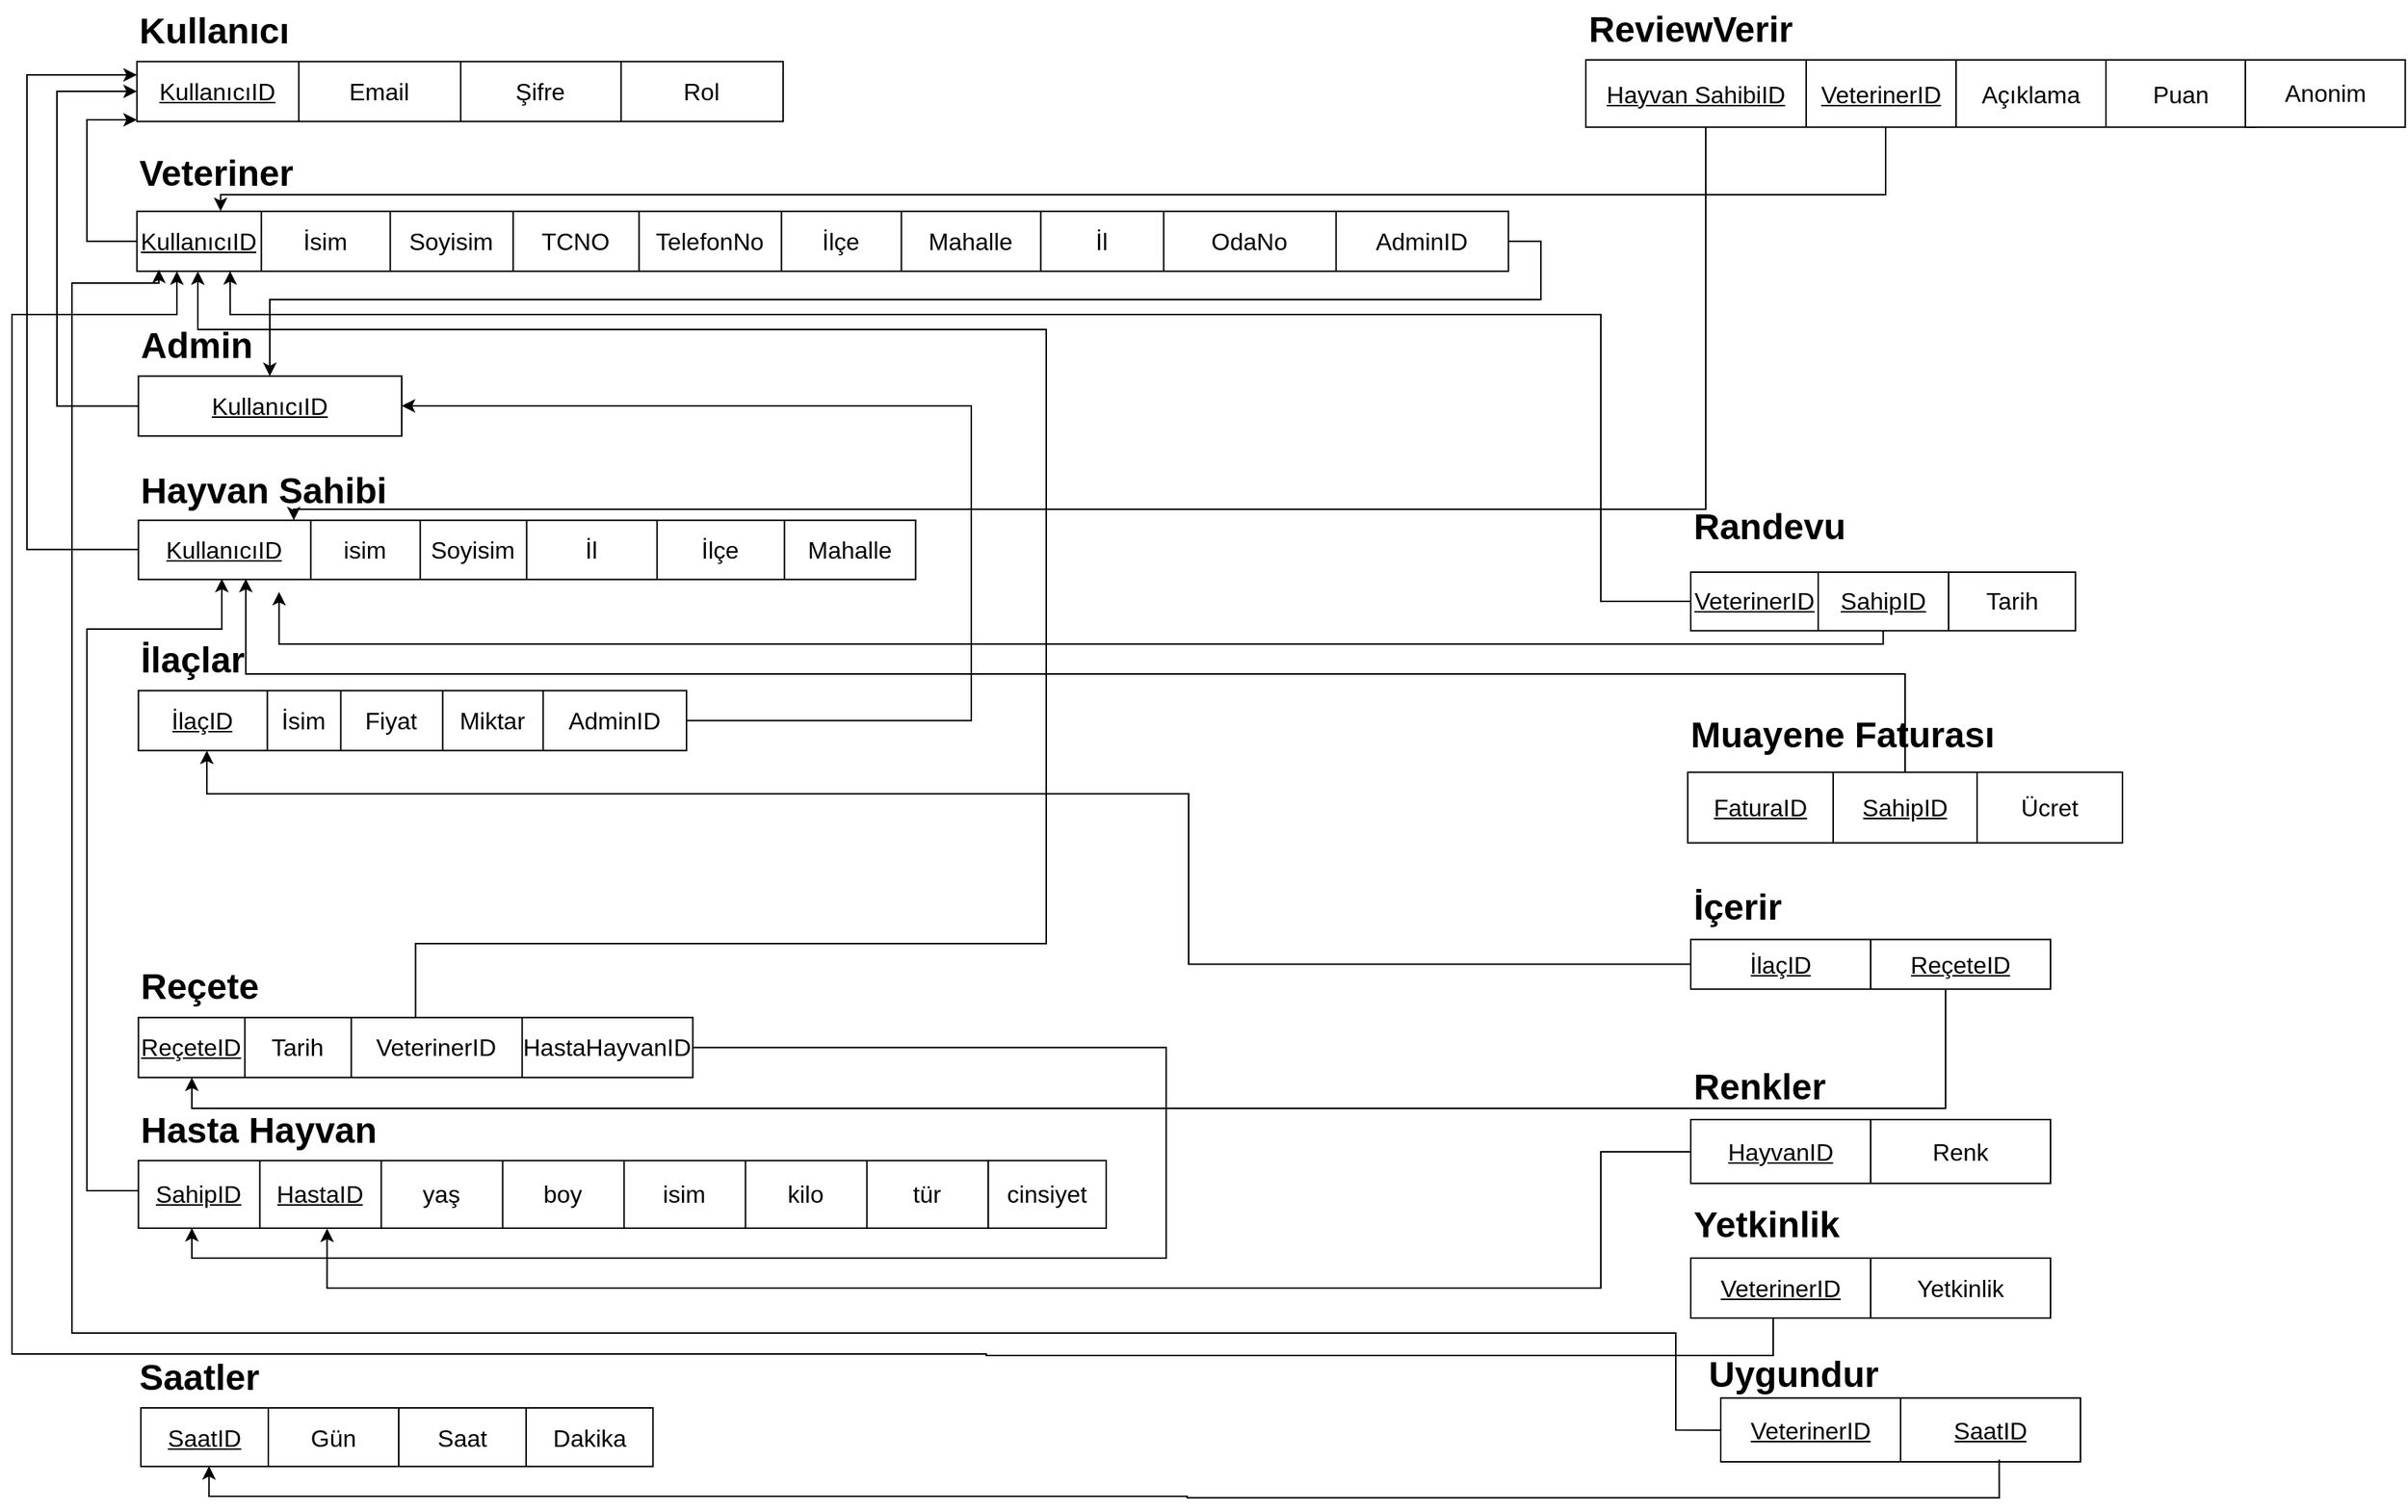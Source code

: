 <mxfile version="24.7.5">
  <diagram name="Sayfa -1" id="rR9uK_a4tHYQUOhyztXM">
    <mxGraphModel dx="3915" dy="-450" grid="1" gridSize="10" guides="1" tooltips="1" connect="1" arrows="1" fold="1" page="1" pageScale="1" pageWidth="827" pageHeight="1169" math="0" shadow="0">
      <root>
        <mxCell id="0" />
        <mxCell id="1" parent="0" />
        <mxCell id="RzSeIT2pYQGDsQenJ2ng-1" value="" style="group" parent="1" vertex="1" connectable="0">
          <mxGeometry x="-1656.66" y="1311.14" width="970" height="80" as="geometry" />
        </mxCell>
        <mxCell id="RzSeIT2pYQGDsQenJ2ng-2" value="" style="shape=table;startSize=0;container=1;collapsible=0;childLayout=tableLayout;fontSize=16;" parent="RzSeIT2pYQGDsQenJ2ng-1" vertex="1">
          <mxGeometry y="40" width="431.111" height="40" as="geometry" />
        </mxCell>
        <mxCell id="RzSeIT2pYQGDsQenJ2ng-3" value="" style="shape=tableRow;horizontal=0;startSize=0;swimlaneHead=0;swimlaneBody=0;strokeColor=inherit;top=0;left=0;bottom=0;right=0;collapsible=0;dropTarget=0;fillColor=none;points=[[0,0.5],[1,0.5]];portConstraint=eastwest;fontSize=16;" parent="RzSeIT2pYQGDsQenJ2ng-2" vertex="1">
          <mxGeometry width="431.111" height="40" as="geometry" />
        </mxCell>
        <mxCell id="RzSeIT2pYQGDsQenJ2ng-4" value="&lt;font size=&quot;1&quot;&gt;&lt;span style=&quot;text-decoration-line: underline; font-size: 16px;&quot;&gt;KullanıcıID&lt;/span&gt;&lt;/font&gt;" style="shape=partialRectangle;html=1;whiteSpace=wrap;connectable=0;strokeColor=inherit;overflow=hidden;fillColor=none;top=0;left=0;bottom=0;right=0;pointerEvents=1;fontSize=16;" parent="RzSeIT2pYQGDsQenJ2ng-3" vertex="1">
          <mxGeometry width="108" height="40" as="geometry">
            <mxRectangle width="108" height="40" as="alternateBounds" />
          </mxGeometry>
        </mxCell>
        <mxCell id="RzSeIT2pYQGDsQenJ2ng-5" value="&lt;font style=&quot;font-size: 16px;&quot;&gt;Email&lt;/font&gt;" style="shape=partialRectangle;html=1;whiteSpace=wrap;connectable=0;strokeColor=inherit;overflow=hidden;fillColor=none;top=0;left=0;bottom=0;right=0;pointerEvents=1;fontSize=16;" parent="RzSeIT2pYQGDsQenJ2ng-3" vertex="1">
          <mxGeometry x="108" width="108" height="40" as="geometry">
            <mxRectangle width="108" height="40" as="alternateBounds" />
          </mxGeometry>
        </mxCell>
        <mxCell id="RzSeIT2pYQGDsQenJ2ng-6" value="&lt;font style=&quot;font-size: 16px;&quot;&gt;Şifre&lt;/font&gt;" style="shape=partialRectangle;html=1;whiteSpace=wrap;connectable=0;strokeColor=inherit;overflow=hidden;fillColor=none;top=0;left=0;bottom=0;right=0;pointerEvents=1;fontSize=16;" parent="RzSeIT2pYQGDsQenJ2ng-3" vertex="1">
          <mxGeometry x="216" width="107" height="40" as="geometry">
            <mxRectangle width="107" height="40" as="alternateBounds" />
          </mxGeometry>
        </mxCell>
        <mxCell id="RzSeIT2pYQGDsQenJ2ng-7" value="&lt;font style=&quot;font-size: 16px;&quot;&gt;Rol&lt;/font&gt;" style="shape=partialRectangle;html=1;whiteSpace=wrap;connectable=0;strokeColor=inherit;overflow=hidden;fillColor=none;top=0;left=0;bottom=0;right=0;pointerEvents=1;fontSize=16;" parent="RzSeIT2pYQGDsQenJ2ng-3" vertex="1">
          <mxGeometry x="323" width="108" height="40" as="geometry">
            <mxRectangle width="108" height="40" as="alternateBounds" />
          </mxGeometry>
        </mxCell>
        <mxCell id="RzSeIT2pYQGDsQenJ2ng-8" value="Kullanıcı" style="text;strokeColor=none;fillColor=none;html=1;fontSize=24;fontStyle=1;verticalAlign=middle;align=left;" parent="RzSeIT2pYQGDsQenJ2ng-1" vertex="1">
          <mxGeometry width="179.63" height="40" as="geometry" />
        </mxCell>
        <mxCell id="RzSeIT2pYQGDsQenJ2ng-9" value="" style="group" parent="1" vertex="1" connectable="0">
          <mxGeometry x="-1655.66" y="1618" width="560" height="88.73" as="geometry" />
        </mxCell>
        <mxCell id="RzSeIT2pYQGDsQenJ2ng-10" value="" style="shape=table;startSize=0;container=1;collapsible=0;childLayout=tableLayout;fontSize=16;" parent="RzSeIT2pYQGDsQenJ2ng-9" vertex="1">
          <mxGeometry y="39.436" width="518.519" height="39.436" as="geometry" />
        </mxCell>
        <mxCell id="RzSeIT2pYQGDsQenJ2ng-11" value="" style="shape=tableRow;horizontal=0;startSize=0;swimlaneHead=0;swimlaneBody=0;strokeColor=inherit;top=0;left=0;bottom=0;right=0;collapsible=0;dropTarget=0;fillColor=none;points=[[0,0.5],[1,0.5]];portConstraint=eastwest;fontSize=16;" parent="RzSeIT2pYQGDsQenJ2ng-10" vertex="1">
          <mxGeometry width="518.519" height="39" as="geometry" />
        </mxCell>
        <mxCell id="RzSeIT2pYQGDsQenJ2ng-12" value="&lt;u&gt;KullanıcıID&lt;/u&gt;" style="shape=partialRectangle;html=1;whiteSpace=wrap;connectable=0;strokeColor=inherit;overflow=hidden;fillColor=none;top=0;left=0;bottom=0;right=0;pointerEvents=1;fontSize=16;" parent="RzSeIT2pYQGDsQenJ2ng-11" vertex="1">
          <mxGeometry width="115" height="39" as="geometry">
            <mxRectangle width="115" height="39" as="alternateBounds" />
          </mxGeometry>
        </mxCell>
        <mxCell id="RzSeIT2pYQGDsQenJ2ng-13" value="isim" style="shape=partialRectangle;html=1;whiteSpace=wrap;connectable=0;strokeColor=inherit;overflow=hidden;fillColor=none;top=0;left=0;bottom=0;right=0;pointerEvents=1;fontSize=16;" parent="RzSeIT2pYQGDsQenJ2ng-11" vertex="1">
          <mxGeometry x="115" width="73" height="39" as="geometry">
            <mxRectangle width="73" height="39" as="alternateBounds" />
          </mxGeometry>
        </mxCell>
        <mxCell id="RzSeIT2pYQGDsQenJ2ng-14" value="Soyisim" style="shape=partialRectangle;html=1;whiteSpace=wrap;connectable=0;strokeColor=inherit;overflow=hidden;fillColor=none;top=0;left=0;bottom=0;right=0;pointerEvents=1;fontSize=16;" parent="RzSeIT2pYQGDsQenJ2ng-11" vertex="1">
          <mxGeometry x="188" width="71" height="39" as="geometry">
            <mxRectangle width="71" height="39" as="alternateBounds" />
          </mxGeometry>
        </mxCell>
        <mxCell id="RzSeIT2pYQGDsQenJ2ng-15" value="İl" style="shape=partialRectangle;html=1;whiteSpace=wrap;connectable=0;strokeColor=inherit;overflow=hidden;fillColor=none;top=0;left=0;bottom=0;right=0;pointerEvents=1;fontSize=16;" parent="RzSeIT2pYQGDsQenJ2ng-11" vertex="1">
          <mxGeometry x="259" width="87" height="39" as="geometry">
            <mxRectangle width="87" height="39" as="alternateBounds" />
          </mxGeometry>
        </mxCell>
        <mxCell id="RzSeIT2pYQGDsQenJ2ng-16" value="İlçe" style="shape=partialRectangle;html=1;whiteSpace=wrap;connectable=0;strokeColor=inherit;overflow=hidden;fillColor=none;top=0;left=0;bottom=0;right=0;pointerEvents=1;fontSize=16;" parent="RzSeIT2pYQGDsQenJ2ng-11" vertex="1">
          <mxGeometry x="346" width="85" height="39" as="geometry">
            <mxRectangle width="85" height="39" as="alternateBounds" />
          </mxGeometry>
        </mxCell>
        <mxCell id="RzSeIT2pYQGDsQenJ2ng-17" value="Mahalle" style="shape=partialRectangle;html=1;whiteSpace=wrap;connectable=0;strokeColor=inherit;overflow=hidden;fillColor=none;top=0;left=0;bottom=0;right=0;pointerEvents=1;fontSize=16;" parent="RzSeIT2pYQGDsQenJ2ng-11" vertex="1">
          <mxGeometry x="431" width="88" height="39" as="geometry">
            <mxRectangle width="88" height="39" as="alternateBounds" />
          </mxGeometry>
        </mxCell>
        <mxCell id="RzSeIT2pYQGDsQenJ2ng-18" value="Hayvan Sahibi" style="text;strokeColor=none;fillColor=none;html=1;fontSize=24;fontStyle=1;verticalAlign=middle;align=left;" parent="RzSeIT2pYQGDsQenJ2ng-9" vertex="1">
          <mxGeometry width="103.704" height="39.436" as="geometry" />
        </mxCell>
        <mxCell id="RzSeIT2pYQGDsQenJ2ng-19" value="" style="group" parent="1" vertex="1" connectable="0">
          <mxGeometry x="-1656.66" y="1441.14" width="800" height="90" as="geometry" />
        </mxCell>
        <mxCell id="RzSeIT2pYQGDsQenJ2ng-20" value="" style="shape=table;startSize=0;container=1;collapsible=0;childLayout=tableLayout;fontSize=16;" parent="RzSeIT2pYQGDsQenJ2ng-19" vertex="1">
          <mxGeometry y="10" width="915" height="40" as="geometry" />
        </mxCell>
        <mxCell id="RzSeIT2pYQGDsQenJ2ng-21" value="" style="shape=tableRow;horizontal=0;startSize=0;swimlaneHead=0;swimlaneBody=0;strokeColor=inherit;top=0;left=0;bottom=0;right=0;collapsible=0;dropTarget=0;fillColor=none;points=[[0,0.5],[1,0.5]];portConstraint=eastwest;fontSize=16;" parent="RzSeIT2pYQGDsQenJ2ng-20" vertex="1">
          <mxGeometry width="915" height="40" as="geometry" />
        </mxCell>
        <mxCell id="RzSeIT2pYQGDsQenJ2ng-22" value="&lt;u&gt;KullanıcıID&lt;/u&gt;" style="shape=partialRectangle;html=1;whiteSpace=wrap;connectable=0;strokeColor=inherit;overflow=hidden;fillColor=none;top=0;left=0;bottom=0;right=0;pointerEvents=1;fontSize=16;" parent="RzSeIT2pYQGDsQenJ2ng-21" vertex="1">
          <mxGeometry width="83" height="40" as="geometry">
            <mxRectangle width="83" height="40" as="alternateBounds" />
          </mxGeometry>
        </mxCell>
        <mxCell id="RzSeIT2pYQGDsQenJ2ng-23" value="İsim" style="shape=partialRectangle;html=1;whiteSpace=wrap;connectable=0;strokeColor=inherit;overflow=hidden;fillColor=none;top=0;left=0;bottom=0;right=0;pointerEvents=1;fontSize=16;" parent="RzSeIT2pYQGDsQenJ2ng-21" vertex="1">
          <mxGeometry x="83" width="86" height="40" as="geometry">
            <mxRectangle width="86" height="40" as="alternateBounds" />
          </mxGeometry>
        </mxCell>
        <mxCell id="RzSeIT2pYQGDsQenJ2ng-24" value="Soyisim" style="shape=partialRectangle;html=1;whiteSpace=wrap;connectable=0;strokeColor=inherit;overflow=hidden;fillColor=none;top=0;left=0;bottom=0;right=0;pointerEvents=1;fontSize=16;" parent="RzSeIT2pYQGDsQenJ2ng-21" vertex="1">
          <mxGeometry x="169" width="82" height="40" as="geometry">
            <mxRectangle width="82" height="40" as="alternateBounds" />
          </mxGeometry>
        </mxCell>
        <mxCell id="RzSeIT2pYQGDsQenJ2ng-25" value="TCNO" style="shape=partialRectangle;html=1;whiteSpace=wrap;connectable=0;strokeColor=inherit;overflow=hidden;fillColor=none;top=0;left=0;bottom=0;right=0;pointerEvents=1;fontSize=16;" parent="RzSeIT2pYQGDsQenJ2ng-21" vertex="1">
          <mxGeometry x="251" width="84" height="40" as="geometry">
            <mxRectangle width="84" height="40" as="alternateBounds" />
          </mxGeometry>
        </mxCell>
        <mxCell id="RzSeIT2pYQGDsQenJ2ng-26" value="TelefonNo" style="shape=partialRectangle;html=1;whiteSpace=wrap;connectable=0;strokeColor=inherit;overflow=hidden;fillColor=none;top=0;left=0;bottom=0;right=0;pointerEvents=1;fontSize=16;" parent="RzSeIT2pYQGDsQenJ2ng-21" vertex="1">
          <mxGeometry x="335" width="95" height="40" as="geometry">
            <mxRectangle width="95" height="40" as="alternateBounds" />
          </mxGeometry>
        </mxCell>
        <mxCell id="RzSeIT2pYQGDsQenJ2ng-27" value="İlçe" style="shape=partialRectangle;html=1;whiteSpace=wrap;connectable=0;strokeColor=inherit;overflow=hidden;fillColor=none;top=0;left=0;bottom=0;right=0;pointerEvents=1;fontSize=16;" parent="RzSeIT2pYQGDsQenJ2ng-21" vertex="1">
          <mxGeometry x="430" width="80" height="40" as="geometry">
            <mxRectangle width="80" height="40" as="alternateBounds" />
          </mxGeometry>
        </mxCell>
        <mxCell id="RzSeIT2pYQGDsQenJ2ng-28" value="Mahalle" style="shape=partialRectangle;html=1;whiteSpace=wrap;connectable=0;strokeColor=inherit;overflow=hidden;fillColor=none;top=0;left=0;bottom=0;right=0;pointerEvents=1;fontSize=16;" parent="RzSeIT2pYQGDsQenJ2ng-21" vertex="1">
          <mxGeometry x="510" width="93" height="40" as="geometry">
            <mxRectangle width="93" height="40" as="alternateBounds" />
          </mxGeometry>
        </mxCell>
        <mxCell id="RzSeIT2pYQGDsQenJ2ng-29" value="İl" style="shape=partialRectangle;html=1;whiteSpace=wrap;connectable=0;strokeColor=inherit;overflow=hidden;fillColor=none;top=0;left=0;bottom=0;right=0;pointerEvents=1;fontSize=16;" parent="RzSeIT2pYQGDsQenJ2ng-21" vertex="1">
          <mxGeometry x="603" width="82" height="40" as="geometry">
            <mxRectangle width="82" height="40" as="alternateBounds" />
          </mxGeometry>
        </mxCell>
        <mxCell id="RzSeIT2pYQGDsQenJ2ng-30" value="OdaNo" style="shape=partialRectangle;html=1;whiteSpace=wrap;connectable=0;strokeColor=inherit;overflow=hidden;fillColor=none;top=0;left=0;bottom=0;right=0;pointerEvents=1;fontSize=16;" parent="RzSeIT2pYQGDsQenJ2ng-21" vertex="1">
          <mxGeometry x="685" width="115" height="40" as="geometry">
            <mxRectangle width="115" height="40" as="alternateBounds" />
          </mxGeometry>
        </mxCell>
        <mxCell id="RzSeIT2pYQGDsQenJ2ng-31" value="AdminID" style="shape=partialRectangle;html=1;whiteSpace=wrap;connectable=0;strokeColor=inherit;overflow=hidden;fillColor=none;top=0;left=0;bottom=0;right=0;pointerEvents=1;fontSize=16;" parent="RzSeIT2pYQGDsQenJ2ng-21" vertex="1">
          <mxGeometry x="800" width="115" height="40" as="geometry">
            <mxRectangle width="115" height="40" as="alternateBounds" />
          </mxGeometry>
        </mxCell>
        <mxCell id="RzSeIT2pYQGDsQenJ2ng-32" value="Veteriner" style="text;strokeColor=none;fillColor=none;html=1;fontSize=24;fontStyle=1;verticalAlign=middle;align=left;" parent="RzSeIT2pYQGDsQenJ2ng-19" vertex="1">
          <mxGeometry y="-35" width="111.335" height="40" as="geometry" />
        </mxCell>
        <mxCell id="RzSeIT2pYQGDsQenJ2ng-33" value="" style="shape=table;startSize=0;container=1;collapsible=0;childLayout=tableLayout;fontSize=16;" parent="1" vertex="1">
          <mxGeometry x="-690.005" y="1350" width="446.671" height="44.92" as="geometry" />
        </mxCell>
        <mxCell id="RzSeIT2pYQGDsQenJ2ng-34" value="" style="shape=tableRow;horizontal=0;startSize=0;swimlaneHead=0;swimlaneBody=0;strokeColor=inherit;top=0;left=0;bottom=0;right=0;collapsible=0;dropTarget=0;fillColor=none;points=[[0,0.5],[1,0.5]];portConstraint=eastwest;fontSize=16;" parent="RzSeIT2pYQGDsQenJ2ng-33" vertex="1">
          <mxGeometry width="446.671" height="45" as="geometry" />
        </mxCell>
        <mxCell id="RzSeIT2pYQGDsQenJ2ng-35" value="&lt;font style=&quot;font-size: 16px;&quot;&gt;&lt;u&gt;Hayvan SahibiID&lt;/u&gt;&lt;br&gt;&lt;/font&gt;" style="shape=partialRectangle;html=1;whiteSpace=wrap;connectable=0;strokeColor=inherit;overflow=hidden;fillColor=none;top=0;left=0;bottom=0;right=0;pointerEvents=1;fontSize=16;" parent="RzSeIT2pYQGDsQenJ2ng-34" vertex="1">
          <mxGeometry width="147" height="45" as="geometry">
            <mxRectangle width="147" height="45" as="alternateBounds" />
          </mxGeometry>
        </mxCell>
        <mxCell id="RzSeIT2pYQGDsQenJ2ng-36" value="&lt;u&gt;VeterinerID&lt;/u&gt;" style="shape=partialRectangle;html=1;whiteSpace=wrap;connectable=0;strokeColor=inherit;overflow=hidden;fillColor=none;top=0;left=0;bottom=0;right=0;pointerEvents=1;fontSize=16;" parent="RzSeIT2pYQGDsQenJ2ng-34" vertex="1">
          <mxGeometry x="147" width="100" height="45" as="geometry">
            <mxRectangle width="100" height="45" as="alternateBounds" />
          </mxGeometry>
        </mxCell>
        <mxCell id="RzSeIT2pYQGDsQenJ2ng-37" value="&lt;font style=&quot;font-size: 16px;&quot;&gt;Açıklama&lt;/font&gt;" style="shape=partialRectangle;html=1;whiteSpace=wrap;connectable=0;strokeColor=inherit;overflow=hidden;fillColor=none;top=0;left=0;bottom=0;right=0;pointerEvents=1;fontSize=16;" parent="RzSeIT2pYQGDsQenJ2ng-34" vertex="1">
          <mxGeometry x="247" width="100" height="45" as="geometry">
            <mxRectangle width="100" height="45" as="alternateBounds" />
          </mxGeometry>
        </mxCell>
        <mxCell id="RzSeIT2pYQGDsQenJ2ng-38" value="&lt;font style=&quot;font-size: 16px;&quot;&gt;Puan&lt;/font&gt;" style="shape=partialRectangle;html=1;whiteSpace=wrap;connectable=0;strokeColor=inherit;overflow=hidden;fillColor=none;top=0;left=0;bottom=0;right=0;pointerEvents=1;fontSize=16;" parent="RzSeIT2pYQGDsQenJ2ng-34" vertex="1">
          <mxGeometry x="347" width="100" height="45" as="geometry">
            <mxRectangle width="100" height="45" as="alternateBounds" />
          </mxGeometry>
        </mxCell>
        <mxCell id="RzSeIT2pYQGDsQenJ2ng-39" value="ReviewVerir" style="text;strokeColor=none;fillColor=none;html=1;fontSize=24;fontStyle=1;verticalAlign=middle;align=left;" parent="1" vertex="1">
          <mxGeometry x="-690.005" y="1310" width="164.815" height="40" as="geometry" />
        </mxCell>
        <mxCell id="RzSeIT2pYQGDsQenJ2ng-45" value="" style="shape=table;startSize=0;container=1;collapsible=0;childLayout=tableLayout;fontSize=16;" parent="1" vertex="1">
          <mxGeometry x="-622" y="1825.61" width="290" height="47.17" as="geometry" />
        </mxCell>
        <mxCell id="RzSeIT2pYQGDsQenJ2ng-46" value="" style="shape=tableRow;horizontal=0;startSize=0;swimlaneHead=0;swimlaneBody=0;strokeColor=inherit;top=0;left=0;bottom=0;right=0;collapsible=0;dropTarget=0;fillColor=none;points=[[0,0.5],[1,0.5]];portConstraint=eastwest;fontSize=16;" parent="RzSeIT2pYQGDsQenJ2ng-45" vertex="1">
          <mxGeometry width="290" height="47" as="geometry" />
        </mxCell>
        <mxCell id="RzSeIT2pYQGDsQenJ2ng-47" value="&lt;u&gt;FaturaID&lt;/u&gt;" style="shape=partialRectangle;html=1;whiteSpace=wrap;connectable=0;strokeColor=inherit;overflow=hidden;fillColor=none;top=0;left=0;bottom=0;right=0;pointerEvents=1;fontSize=16;" parent="RzSeIT2pYQGDsQenJ2ng-46" vertex="1">
          <mxGeometry width="97" height="47" as="geometry">
            <mxRectangle width="97" height="47" as="alternateBounds" />
          </mxGeometry>
        </mxCell>
        <mxCell id="RzSeIT2pYQGDsQenJ2ng-48" value="&lt;u&gt;SahipID&lt;/u&gt;" style="shape=partialRectangle;html=1;whiteSpace=wrap;connectable=0;strokeColor=inherit;overflow=hidden;fillColor=none;top=0;left=0;bottom=0;right=0;pointerEvents=1;fontSize=16;" parent="RzSeIT2pYQGDsQenJ2ng-46" vertex="1">
          <mxGeometry x="97" width="96" height="47" as="geometry">
            <mxRectangle width="96" height="47" as="alternateBounds" />
          </mxGeometry>
        </mxCell>
        <mxCell id="RzSeIT2pYQGDsQenJ2ng-49" value="Ücret" style="shape=partialRectangle;html=1;whiteSpace=wrap;connectable=0;strokeColor=inherit;overflow=hidden;fillColor=none;top=0;left=0;bottom=0;right=0;pointerEvents=1;fontSize=16;" parent="RzSeIT2pYQGDsQenJ2ng-46" vertex="1">
          <mxGeometry x="193" width="97" height="47" as="geometry">
            <mxRectangle width="97" height="47" as="alternateBounds" />
          </mxGeometry>
        </mxCell>
        <mxCell id="RzSeIT2pYQGDsQenJ2ng-50" value="&lt;div&gt;Muayene Faturası&lt;/div&gt;" style="text;strokeColor=none;fillColor=none;html=1;fontSize=24;fontStyle=1;verticalAlign=middle;align=left;" parent="1" vertex="1">
          <mxGeometry x="-622" y="1781.14" width="100" height="40" as="geometry" />
        </mxCell>
        <mxCell id="RzSeIT2pYQGDsQenJ2ng-51" value="" style="group" parent="1" vertex="1" connectable="0">
          <mxGeometry x="-1655.66" y="1731.14" width="540" height="80" as="geometry" />
        </mxCell>
        <mxCell id="RzSeIT2pYQGDsQenJ2ng-52" value="" style="shape=table;startSize=0;container=1;collapsible=0;childLayout=tableLayout;fontSize=16;" parent="RzSeIT2pYQGDsQenJ2ng-51" vertex="1">
          <mxGeometry y="40" width="365.66" height="40" as="geometry" />
        </mxCell>
        <mxCell id="RzSeIT2pYQGDsQenJ2ng-53" value="" style="shape=tableRow;horizontal=0;startSize=0;swimlaneHead=0;swimlaneBody=0;strokeColor=inherit;top=0;left=0;bottom=0;right=0;collapsible=0;dropTarget=0;fillColor=none;points=[[0,0.5],[1,0.5]];portConstraint=eastwest;fontSize=16;" parent="RzSeIT2pYQGDsQenJ2ng-52" vertex="1">
          <mxGeometry width="365.66" height="40" as="geometry" />
        </mxCell>
        <mxCell id="RzSeIT2pYQGDsQenJ2ng-54" value="&lt;u&gt;&lt;span style=&quot;&quot;&gt;&lt;font style=&quot;font-size: 16px;&quot;&gt;İlaçID&lt;/font&gt;&lt;/span&gt;&lt;/u&gt;" style="shape=partialRectangle;html=1;whiteSpace=wrap;connectable=0;strokeColor=inherit;overflow=hidden;fillColor=none;top=0;left=0;bottom=0;right=0;pointerEvents=1;fontSize=16;" parent="RzSeIT2pYQGDsQenJ2ng-53" vertex="1">
          <mxGeometry width="86" height="40" as="geometry">
            <mxRectangle width="86" height="40" as="alternateBounds" />
          </mxGeometry>
        </mxCell>
        <mxCell id="RzSeIT2pYQGDsQenJ2ng-55" value="&lt;font style=&quot;font-size: 16px;&quot;&gt;İsim&lt;/font&gt;" style="shape=partialRectangle;html=1;whiteSpace=wrap;connectable=0;strokeColor=inherit;overflow=hidden;fillColor=none;top=0;left=0;bottom=0;right=0;pointerEvents=1;fontSize=16;" parent="RzSeIT2pYQGDsQenJ2ng-53" vertex="1">
          <mxGeometry x="86" width="49" height="40" as="geometry">
            <mxRectangle width="49" height="40" as="alternateBounds" />
          </mxGeometry>
        </mxCell>
        <mxCell id="RzSeIT2pYQGDsQenJ2ng-56" value="&lt;font style=&quot;font-size: 16px;&quot;&gt;Fiyat&lt;/font&gt;" style="shape=partialRectangle;html=1;whiteSpace=wrap;connectable=0;strokeColor=inherit;overflow=hidden;fillColor=none;top=0;left=0;bottom=0;right=0;pointerEvents=1;fontSize=16;" parent="RzSeIT2pYQGDsQenJ2ng-53" vertex="1">
          <mxGeometry x="135" width="68" height="40" as="geometry">
            <mxRectangle width="68" height="40" as="alternateBounds" />
          </mxGeometry>
        </mxCell>
        <mxCell id="RzSeIT2pYQGDsQenJ2ng-57" value="&lt;div&gt;Miktar&lt;/div&gt;" style="shape=partialRectangle;html=1;whiteSpace=wrap;connectable=0;strokeColor=inherit;overflow=hidden;fillColor=none;top=0;left=0;bottom=0;right=0;pointerEvents=1;fontSize=16;" parent="RzSeIT2pYQGDsQenJ2ng-53" vertex="1">
          <mxGeometry x="203" width="67" height="40" as="geometry">
            <mxRectangle width="67" height="40" as="alternateBounds" />
          </mxGeometry>
        </mxCell>
        <mxCell id="RzSeIT2pYQGDsQenJ2ng-58" value="AdminID" style="shape=partialRectangle;html=1;whiteSpace=wrap;connectable=0;strokeColor=inherit;overflow=hidden;fillColor=none;top=0;left=0;bottom=0;right=0;pointerEvents=1;fontSize=16;" parent="RzSeIT2pYQGDsQenJ2ng-53" vertex="1">
          <mxGeometry x="270" width="96" height="40" as="geometry">
            <mxRectangle width="96" height="40" as="alternateBounds" />
          </mxGeometry>
        </mxCell>
        <mxCell id="RzSeIT2pYQGDsQenJ2ng-59" value="İlaçlar" style="text;strokeColor=none;fillColor=none;html=1;fontSize=24;fontStyle=1;verticalAlign=middle;align=left;" parent="RzSeIT2pYQGDsQenJ2ng-51" vertex="1">
          <mxGeometry width="100" height="40" as="geometry" />
        </mxCell>
        <mxCell id="RzSeIT2pYQGDsQenJ2ng-60" value="Admin" style="text;strokeColor=none;fillColor=none;html=1;fontSize=24;fontStyle=1;verticalAlign=middle;align=left;" parent="1" vertex="1">
          <mxGeometry x="-1655.66" y="1520.86" width="187.037" height="40" as="geometry" />
        </mxCell>
        <mxCell id="RzSeIT2pYQGDsQenJ2ng-61" value="" style="shape=table;startSize=0;container=1;collapsible=0;childLayout=tableLayout;fontSize=16;" parent="1" vertex="1">
          <mxGeometry x="-620.003" y="1691.96" width="256.667" height="39.18" as="geometry" />
        </mxCell>
        <mxCell id="RzSeIT2pYQGDsQenJ2ng-62" value="" style="shape=tableRow;horizontal=0;startSize=0;swimlaneHead=0;swimlaneBody=0;strokeColor=inherit;top=0;left=0;bottom=0;right=0;collapsible=0;dropTarget=0;fillColor=none;points=[[0,0.5],[1,0.5]];portConstraint=eastwest;fontSize=16;" parent="RzSeIT2pYQGDsQenJ2ng-61" vertex="1">
          <mxGeometry width="256.667" height="39" as="geometry" />
        </mxCell>
        <mxCell id="RzSeIT2pYQGDsQenJ2ng-63" value="&lt;u&gt;VeterinerID&lt;/u&gt;" style="shape=partialRectangle;html=1;whiteSpace=wrap;connectable=0;strokeColor=inherit;overflow=hidden;fillColor=none;top=0;left=0;bottom=0;right=0;pointerEvents=1;fontSize=16;" parent="RzSeIT2pYQGDsQenJ2ng-62" vertex="1">
          <mxGeometry width="85" height="39" as="geometry">
            <mxRectangle width="85" height="39" as="alternateBounds" />
          </mxGeometry>
        </mxCell>
        <mxCell id="RzSeIT2pYQGDsQenJ2ng-64" value="&lt;u&gt;SahipID&lt;/u&gt;" style="shape=partialRectangle;html=1;whiteSpace=wrap;connectable=0;strokeColor=inherit;overflow=hidden;fillColor=none;top=0;left=0;bottom=0;right=0;pointerEvents=1;fontSize=16;" parent="RzSeIT2pYQGDsQenJ2ng-62" vertex="1">
          <mxGeometry x="85" width="87" height="39" as="geometry">
            <mxRectangle width="87" height="39" as="alternateBounds" />
          </mxGeometry>
        </mxCell>
        <mxCell id="RzSeIT2pYQGDsQenJ2ng-65" value="Tarih" style="shape=partialRectangle;html=1;whiteSpace=wrap;connectable=0;strokeColor=inherit;overflow=hidden;fillColor=none;top=0;left=0;bottom=0;right=0;pointerEvents=1;fontSize=16;" parent="RzSeIT2pYQGDsQenJ2ng-62" vertex="1">
          <mxGeometry x="172" width="85" height="39" as="geometry">
            <mxRectangle width="85" height="39" as="alternateBounds" />
          </mxGeometry>
        </mxCell>
        <mxCell id="RzSeIT2pYQGDsQenJ2ng-67" value="&lt;div&gt;Randevu&lt;/div&gt;" style="text;strokeColor=none;fillColor=none;html=1;fontSize=24;fontStyle=1;verticalAlign=middle;align=left;" parent="1" vertex="1">
          <mxGeometry x="-620.003" y="1641.96" width="142.593" height="39.18" as="geometry" />
        </mxCell>
        <mxCell id="RzSeIT2pYQGDsQenJ2ng-68" value="" style="shape=table;startSize=0;container=1;collapsible=0;childLayout=tableLayout;fontSize=16;" parent="1" vertex="1">
          <mxGeometry x="-1655.66" y="1561.14" width="175.66" height="40" as="geometry" />
        </mxCell>
        <mxCell id="RzSeIT2pYQGDsQenJ2ng-69" value="" style="shape=tableRow;horizontal=0;startSize=0;swimlaneHead=0;swimlaneBody=0;strokeColor=inherit;top=0;left=0;bottom=0;right=0;collapsible=0;dropTarget=0;fillColor=none;points=[[0,0.5],[1,0.5]];portConstraint=eastwest;fontSize=16;" parent="RzSeIT2pYQGDsQenJ2ng-68" vertex="1">
          <mxGeometry width="175.66" height="40" as="geometry" />
        </mxCell>
        <mxCell id="RzSeIT2pYQGDsQenJ2ng-70" value="&lt;u&gt;KullanıcıID&lt;/u&gt;" style="shape=partialRectangle;html=1;whiteSpace=wrap;connectable=0;strokeColor=inherit;overflow=hidden;fillColor=none;top=0;left=0;bottom=0;right=0;pointerEvents=1;fontSize=16;" parent="RzSeIT2pYQGDsQenJ2ng-69" vertex="1">
          <mxGeometry width="176" height="40" as="geometry">
            <mxRectangle width="176" height="40" as="alternateBounds" />
          </mxGeometry>
        </mxCell>
        <mxCell id="RzSeIT2pYQGDsQenJ2ng-71" value="" style="group" parent="1" connectable="0" vertex="1">
          <mxGeometry x="-1655.66" y="1949.42" width="640" height="80" as="geometry" />
        </mxCell>
        <mxCell id="RzSeIT2pYQGDsQenJ2ng-72" value="" style="shape=table;startSize=0;container=1;collapsible=0;childLayout=tableLayout;fontSize=16;" parent="RzSeIT2pYQGDsQenJ2ng-71" vertex="1">
          <mxGeometry y="40" width="369.882" height="40" as="geometry" />
        </mxCell>
        <mxCell id="RzSeIT2pYQGDsQenJ2ng-73" value="" style="shape=tableRow;horizontal=0;startSize=0;swimlaneHead=0;swimlaneBody=0;strokeColor=inherit;top=0;left=0;bottom=0;right=0;collapsible=0;dropTarget=0;fillColor=none;points=[[0,0.5],[1,0.5]];portConstraint=eastwest;fontSize=16;" parent="RzSeIT2pYQGDsQenJ2ng-72" vertex="1">
          <mxGeometry width="369.882" height="40" as="geometry" />
        </mxCell>
        <mxCell id="RzSeIT2pYQGDsQenJ2ng-74" value="&lt;u&gt;ReçeteID&lt;/u&gt;" style="shape=partialRectangle;html=1;whiteSpace=wrap;connectable=0;strokeColor=inherit;overflow=hidden;fillColor=none;top=0;left=0;bottom=0;right=0;pointerEvents=1;fontSize=16;" parent="RzSeIT2pYQGDsQenJ2ng-73" vertex="1">
          <mxGeometry width="71" height="40" as="geometry">
            <mxRectangle width="71" height="40" as="alternateBounds" />
          </mxGeometry>
        </mxCell>
        <mxCell id="RzSeIT2pYQGDsQenJ2ng-75" value="Tarih" style="shape=partialRectangle;html=1;whiteSpace=wrap;connectable=0;strokeColor=inherit;overflow=hidden;fillColor=none;top=0;left=0;bottom=0;right=0;pointerEvents=1;fontSize=16;" parent="RzSeIT2pYQGDsQenJ2ng-73" vertex="1">
          <mxGeometry x="71" width="71" height="40" as="geometry">
            <mxRectangle width="71" height="40" as="alternateBounds" />
          </mxGeometry>
        </mxCell>
        <mxCell id="RzSeIT2pYQGDsQenJ2ng-76" value="VeterinerID" style="shape=partialRectangle;html=1;whiteSpace=wrap;connectable=0;strokeColor=inherit;overflow=hidden;fillColor=none;top=0;left=0;bottom=0;right=0;pointerEvents=1;fontSize=16;" parent="RzSeIT2pYQGDsQenJ2ng-73" vertex="1">
          <mxGeometry x="142" width="114" height="40" as="geometry">
            <mxRectangle width="114" height="40" as="alternateBounds" />
          </mxGeometry>
        </mxCell>
        <mxCell id="RzSeIT2pYQGDsQenJ2ng-77" value="HastaHayvanID" style="shape=partialRectangle;html=1;whiteSpace=wrap;connectable=0;strokeColor=inherit;overflow=hidden;fillColor=none;top=0;left=0;bottom=0;right=0;pointerEvents=1;fontSize=16;" parent="RzSeIT2pYQGDsQenJ2ng-73" vertex="1">
          <mxGeometry x="256" width="114" height="40" as="geometry">
            <mxRectangle width="114" height="40" as="alternateBounds" />
          </mxGeometry>
        </mxCell>
        <mxCell id="RzSeIT2pYQGDsQenJ2ng-78" value="Reçete" style="text;strokeColor=none;fillColor=none;html=1;fontSize=24;fontStyle=1;verticalAlign=middle;align=left;" parent="RzSeIT2pYQGDsQenJ2ng-71" vertex="1">
          <mxGeometry width="118.519" height="40" as="geometry" />
        </mxCell>
        <mxCell id="RzSeIT2pYQGDsQenJ2ng-79" value="" style="group" parent="1" connectable="0" vertex="1">
          <mxGeometry x="-1350" y="2080" width="730" height="80" as="geometry" />
        </mxCell>
        <mxCell id="RzSeIT2pYQGDsQenJ2ng-80" value="" style="shape=table;startSize=0;container=1;collapsible=0;childLayout=tableLayout;fontSize=16;" parent="RzSeIT2pYQGDsQenJ2ng-79" vertex="1">
          <mxGeometry x="-305.66" y="4.87" width="567" height="45.13" as="geometry" />
        </mxCell>
        <mxCell id="RzSeIT2pYQGDsQenJ2ng-81" value="" style="shape=tableRow;horizontal=0;startSize=0;swimlaneHead=0;swimlaneBody=0;strokeColor=inherit;top=0;left=0;bottom=0;right=0;collapsible=0;dropTarget=0;fillColor=none;points=[[0,0.5],[1,0.5]];portConstraint=eastwest;fontSize=16;" parent="RzSeIT2pYQGDsQenJ2ng-80" vertex="1">
          <mxGeometry width="567" height="45" as="geometry" />
        </mxCell>
        <mxCell id="RzSeIT2pYQGDsQenJ2ng-82" value="&lt;u&gt;SahipID&lt;/u&gt;" style="shape=partialRectangle;html=1;whiteSpace=wrap;connectable=0;strokeColor=inherit;overflow=hidden;fillColor=none;top=0;left=0;bottom=0;right=0;pointerEvents=1;fontSize=16;" parent="RzSeIT2pYQGDsQenJ2ng-81" vertex="1">
          <mxGeometry width="81" height="45" as="geometry">
            <mxRectangle width="81" height="45" as="alternateBounds" />
          </mxGeometry>
        </mxCell>
        <mxCell id="RzSeIT2pYQGDsQenJ2ng-83" value="&lt;u&gt;HastaID&lt;/u&gt;" style="shape=partialRectangle;html=1;whiteSpace=wrap;connectable=0;strokeColor=inherit;overflow=hidden;fillColor=none;top=0;left=0;bottom=0;right=0;pointerEvents=1;fontSize=16;" parent="RzSeIT2pYQGDsQenJ2ng-81" vertex="1">
          <mxGeometry x="81" width="81" height="45" as="geometry">
            <mxRectangle width="81" height="45" as="alternateBounds" />
          </mxGeometry>
        </mxCell>
        <mxCell id="RzSeIT2pYQGDsQenJ2ng-84" value="yaş" style="shape=partialRectangle;html=1;whiteSpace=wrap;connectable=0;strokeColor=inherit;overflow=hidden;fillColor=none;top=0;left=0;bottom=0;right=0;pointerEvents=1;fontSize=16;" parent="RzSeIT2pYQGDsQenJ2ng-81" vertex="1">
          <mxGeometry x="162" width="81" height="45" as="geometry">
            <mxRectangle width="81" height="45" as="alternateBounds" />
          </mxGeometry>
        </mxCell>
        <mxCell id="RzSeIT2pYQGDsQenJ2ng-85" value="boy" style="shape=partialRectangle;html=1;whiteSpace=wrap;connectable=0;strokeColor=inherit;overflow=hidden;fillColor=none;top=0;left=0;bottom=0;right=0;pointerEvents=1;fontSize=16;" parent="RzSeIT2pYQGDsQenJ2ng-81" vertex="1">
          <mxGeometry x="243" width="81" height="45" as="geometry">
            <mxRectangle width="81" height="45" as="alternateBounds" />
          </mxGeometry>
        </mxCell>
        <mxCell id="RzSeIT2pYQGDsQenJ2ng-86" value="isim" style="shape=partialRectangle;html=1;whiteSpace=wrap;connectable=0;strokeColor=inherit;overflow=hidden;fillColor=none;top=0;left=0;bottom=0;right=0;pointerEvents=1;fontSize=16;" parent="RzSeIT2pYQGDsQenJ2ng-81" vertex="1">
          <mxGeometry x="324" width="81" height="45" as="geometry">
            <mxRectangle width="81" height="45" as="alternateBounds" />
          </mxGeometry>
        </mxCell>
        <mxCell id="RzSeIT2pYQGDsQenJ2ng-87" value="kilo" style="shape=partialRectangle;html=1;whiteSpace=wrap;connectable=0;strokeColor=inherit;overflow=hidden;fillColor=none;top=0;left=0;bottom=0;right=0;pointerEvents=1;fontSize=16;" parent="RzSeIT2pYQGDsQenJ2ng-81" vertex="1">
          <mxGeometry x="405" width="81" height="45" as="geometry">
            <mxRectangle width="81" height="45" as="alternateBounds" />
          </mxGeometry>
        </mxCell>
        <mxCell id="RzSeIT2pYQGDsQenJ2ng-88" value="tür" style="shape=partialRectangle;html=1;whiteSpace=wrap;connectable=0;strokeColor=inherit;overflow=hidden;fillColor=none;top=0;left=0;bottom=0;right=0;pointerEvents=1;fontSize=16;" parent="RzSeIT2pYQGDsQenJ2ng-81" vertex="1">
          <mxGeometry x="486" width="81" height="45" as="geometry">
            <mxRectangle width="81" height="45" as="alternateBounds" />
          </mxGeometry>
        </mxCell>
        <mxCell id="RzSeIT2pYQGDsQenJ2ng-89" value="Hasta Hayvan" style="text;strokeColor=none;fillColor=none;html=1;fontSize=24;fontStyle=1;verticalAlign=middle;align=left;" parent="RzSeIT2pYQGDsQenJ2ng-79" vertex="1">
          <mxGeometry x="-305.66" y="-35.13" width="135.185" height="40" as="geometry" />
        </mxCell>
        <mxCell id="RzSeIT2pYQGDsQenJ2ng-90" value="" style="shape=partialRectangle;html=1;whiteSpace=wrap;connectable=0;overflow=hidden;top=0;left=0;bottom=0;right=0;pointerEvents=1;fontSize=16;" parent="RzSeIT2pYQGDsQenJ2ng-79" vertex="1">
          <mxGeometry x="261.34" y="4.87" width="81" height="45" as="geometry">
            <mxRectangle width="81" height="45" as="alternateBounds" />
          </mxGeometry>
        </mxCell>
        <mxCell id="RzSeIT2pYQGDsQenJ2ng-91" value="&lt;font style=&quot;font-size: 16px;&quot;&gt;cinsiyet&lt;/font&gt;" style="rounded=0;whiteSpace=wrap;html=1;" parent="RzSeIT2pYQGDsQenJ2ng-79" vertex="1">
          <mxGeometry x="261.34" y="4.87" width="78.66" height="45.13" as="geometry" />
        </mxCell>
        <mxCell id="RzSeIT2pYQGDsQenJ2ng-92" style="edgeStyle=orthogonalEdgeStyle;rounded=0;orthogonalLoop=1;jettySize=auto;html=1;" parent="1" source="RzSeIT2pYQGDsQenJ2ng-21" target="RzSeIT2pYQGDsQenJ2ng-3" edge="1">
          <mxGeometry relative="1" as="geometry">
            <Array as="points">
              <mxPoint x="-1690" y="1471" />
              <mxPoint x="-1690" y="1390" />
            </Array>
          </mxGeometry>
        </mxCell>
        <mxCell id="RzSeIT2pYQGDsQenJ2ng-93" style="edgeStyle=orthogonalEdgeStyle;rounded=0;orthogonalLoop=1;jettySize=auto;html=1;" parent="1" source="RzSeIT2pYQGDsQenJ2ng-69" target="RzSeIT2pYQGDsQenJ2ng-3" edge="1">
          <mxGeometry relative="1" as="geometry">
            <Array as="points">
              <mxPoint x="-1710" y="1581" />
              <mxPoint x="-1710" y="1371" />
            </Array>
          </mxGeometry>
        </mxCell>
        <mxCell id="RzSeIT2pYQGDsQenJ2ng-94" style="edgeStyle=orthogonalEdgeStyle;rounded=0;orthogonalLoop=1;jettySize=auto;html=1;" parent="1" source="RzSeIT2pYQGDsQenJ2ng-11" target="RzSeIT2pYQGDsQenJ2ng-3" edge="1">
          <mxGeometry relative="1" as="geometry">
            <Array as="points">
              <mxPoint x="-1730" y="1677" />
              <mxPoint x="-1730" y="1360" />
            </Array>
          </mxGeometry>
        </mxCell>
        <mxCell id="RzSeIT2pYQGDsQenJ2ng-95" style="edgeStyle=orthogonalEdgeStyle;rounded=0;orthogonalLoop=1;jettySize=auto;html=1;" parent="1" source="RzSeIT2pYQGDsQenJ2ng-73" target="RzSeIT2pYQGDsQenJ2ng-21" edge="1">
          <mxGeometry relative="1" as="geometry">
            <Array as="points">
              <mxPoint x="-1471" y="1940" />
              <mxPoint x="-1050" y="1940" />
              <mxPoint x="-1050" y="1530" />
              <mxPoint x="-1616" y="1530" />
            </Array>
          </mxGeometry>
        </mxCell>
        <mxCell id="RzSeIT2pYQGDsQenJ2ng-96" value="" style="shape=table;startSize=0;container=1;collapsible=0;childLayout=tableLayout;fontSize=16;" parent="1" vertex="1">
          <mxGeometry x="-620" y="1937.23" width="240" height="33.09" as="geometry" />
        </mxCell>
        <mxCell id="RzSeIT2pYQGDsQenJ2ng-97" value="" style="shape=tableRow;horizontal=0;startSize=0;swimlaneHead=0;swimlaneBody=0;strokeColor=inherit;top=0;left=0;bottom=0;right=0;collapsible=0;dropTarget=0;fillColor=none;points=[[0,0.5],[1,0.5]];portConstraint=eastwest;fontSize=16;" parent="RzSeIT2pYQGDsQenJ2ng-96" vertex="1">
          <mxGeometry width="240" height="33" as="geometry" />
        </mxCell>
        <mxCell id="RzSeIT2pYQGDsQenJ2ng-98" value="&lt;u&gt;İlaçID&lt;/u&gt;" style="shape=partialRectangle;html=1;whiteSpace=wrap;connectable=0;strokeColor=inherit;overflow=hidden;fillColor=none;top=0;left=0;bottom=0;right=0;pointerEvents=1;fontSize=16;" parent="RzSeIT2pYQGDsQenJ2ng-97" vertex="1">
          <mxGeometry width="120" height="33" as="geometry">
            <mxRectangle width="120" height="33" as="alternateBounds" />
          </mxGeometry>
        </mxCell>
        <mxCell id="RzSeIT2pYQGDsQenJ2ng-99" value="&lt;div&gt;&lt;u&gt;&lt;font style=&quot;font-size: 16px;&quot;&gt;ReçeteID&lt;/font&gt;&lt;/u&gt;&lt;/div&gt;" style="shape=partialRectangle;html=1;whiteSpace=wrap;connectable=0;strokeColor=inherit;overflow=hidden;fillColor=none;top=0;left=0;bottom=0;right=0;pointerEvents=1;fontSize=16;" parent="RzSeIT2pYQGDsQenJ2ng-97" vertex="1">
          <mxGeometry x="120" width="120" height="33" as="geometry">
            <mxRectangle width="120" height="33" as="alternateBounds" />
          </mxGeometry>
        </mxCell>
        <mxCell id="RzSeIT2pYQGDsQenJ2ng-100" value="İçerir" style="text;strokeColor=none;fillColor=none;html=1;fontSize=24;fontStyle=1;verticalAlign=middle;align=left;" parent="1" vertex="1">
          <mxGeometry x="-620" y="1893.91" width="100" height="43.32" as="geometry" />
        </mxCell>
        <mxCell id="RzSeIT2pYQGDsQenJ2ng-101" value="" style="shape=table;startSize=0;container=1;collapsible=0;childLayout=tableLayout;fontSize=16;" parent="1" vertex="1">
          <mxGeometry x="-620" y="2057.46" width="240" height="42.63" as="geometry" />
        </mxCell>
        <mxCell id="RzSeIT2pYQGDsQenJ2ng-102" value="" style="shape=tableRow;horizontal=0;startSize=0;swimlaneHead=0;swimlaneBody=0;strokeColor=inherit;top=0;left=0;bottom=0;right=0;collapsible=0;dropTarget=0;fillColor=none;points=[[0,0.5],[1,0.5]];portConstraint=eastwest;fontSize=16;" parent="RzSeIT2pYQGDsQenJ2ng-101" vertex="1">
          <mxGeometry width="240" height="43" as="geometry" />
        </mxCell>
        <mxCell id="RzSeIT2pYQGDsQenJ2ng-103" value="&lt;u&gt;HayvanID&lt;/u&gt;" style="shape=partialRectangle;html=1;whiteSpace=wrap;connectable=0;strokeColor=inherit;overflow=hidden;fillColor=none;top=0;left=0;bottom=0;right=0;pointerEvents=1;fontSize=16;" parent="RzSeIT2pYQGDsQenJ2ng-102" vertex="1">
          <mxGeometry width="120" height="43" as="geometry">
            <mxRectangle width="120" height="43" as="alternateBounds" />
          </mxGeometry>
        </mxCell>
        <mxCell id="RzSeIT2pYQGDsQenJ2ng-104" value="Renk" style="shape=partialRectangle;html=1;whiteSpace=wrap;connectable=0;strokeColor=inherit;overflow=hidden;fillColor=none;top=0;left=0;bottom=0;right=0;pointerEvents=1;fontSize=16;" parent="RzSeIT2pYQGDsQenJ2ng-102" vertex="1">
          <mxGeometry x="120" width="120" height="43" as="geometry">
            <mxRectangle width="120" height="43" as="alternateBounds" />
          </mxGeometry>
        </mxCell>
        <mxCell id="RzSeIT2pYQGDsQenJ2ng-105" value="Renkler" style="text;strokeColor=none;fillColor=none;html=1;fontSize=24;fontStyle=1;verticalAlign=middle;align=left;" parent="1" vertex="1">
          <mxGeometry x="-620" y="2014.14" width="100" height="43.32" as="geometry" />
        </mxCell>
        <mxCell id="RzSeIT2pYQGDsQenJ2ng-106" style="edgeStyle=orthogonalEdgeStyle;rounded=0;orthogonalLoop=1;jettySize=auto;html=1;" parent="1" source="RzSeIT2pYQGDsQenJ2ng-81" target="RzSeIT2pYQGDsQenJ2ng-11" edge="1">
          <mxGeometry relative="1" as="geometry">
            <Array as="points">
              <mxPoint x="-1690" y="2105" />
              <mxPoint x="-1690" y="1730" />
              <mxPoint x="-1600" y="1730" />
            </Array>
          </mxGeometry>
        </mxCell>
        <mxCell id="RzSeIT2pYQGDsQenJ2ng-107" style="edgeStyle=orthogonalEdgeStyle;rounded=0;orthogonalLoop=1;jettySize=auto;html=1;" parent="1" source="RzSeIT2pYQGDsQenJ2ng-97" target="RzSeIT2pYQGDsQenJ2ng-73" edge="1">
          <mxGeometry relative="1" as="geometry">
            <Array as="points">
              <mxPoint x="-450" y="2050" />
              <mxPoint x="-1620" y="2050" />
            </Array>
          </mxGeometry>
        </mxCell>
        <mxCell id="RzSeIT2pYQGDsQenJ2ng-108" style="edgeStyle=orthogonalEdgeStyle;rounded=0;orthogonalLoop=1;jettySize=auto;html=1;entryX=1;entryY=1;entryDx=0;entryDy=0;" parent="1" source="RzSeIT2pYQGDsQenJ2ng-34" target="RzSeIT2pYQGDsQenJ2ng-18" edge="1">
          <mxGeometry relative="1" as="geometry">
            <Array as="points">
              <mxPoint x="-610" y="1650" />
              <mxPoint x="-1552" y="1650" />
              <mxPoint x="-1552" y="1657" />
            </Array>
          </mxGeometry>
        </mxCell>
        <mxCell id="RzSeIT2pYQGDsQenJ2ng-109" style="edgeStyle=orthogonalEdgeStyle;rounded=0;orthogonalLoop=1;jettySize=auto;html=1;entryX=0.061;entryY=-0.004;entryDx=0;entryDy=0;entryPerimeter=0;" parent="1" source="RzSeIT2pYQGDsQenJ2ng-34" target="RzSeIT2pYQGDsQenJ2ng-21" edge="1">
          <mxGeometry relative="1" as="geometry">
            <Array as="points">
              <mxPoint x="-490" y="1440" />
              <mxPoint x="-1601" y="1440" />
            </Array>
          </mxGeometry>
        </mxCell>
        <mxCell id="RzSeIT2pYQGDsQenJ2ng-110" style="edgeStyle=orthogonalEdgeStyle;rounded=0;orthogonalLoop=1;jettySize=auto;html=1;" parent="1" source="RzSeIT2pYQGDsQenJ2ng-46" target="RzSeIT2pYQGDsQenJ2ng-11" edge="1">
          <mxGeometry relative="1" as="geometry">
            <Array as="points">
              <mxPoint x="-477" y="1760" />
              <mxPoint x="-1584" y="1760" />
            </Array>
          </mxGeometry>
        </mxCell>
        <mxCell id="RzSeIT2pYQGDsQenJ2ng-113" style="edgeStyle=orthogonalEdgeStyle;rounded=0;orthogonalLoop=1;jettySize=auto;html=1;" parent="1" source="RzSeIT2pYQGDsQenJ2ng-21" target="RzSeIT2pYQGDsQenJ2ng-69" edge="1">
          <mxGeometry relative="1" as="geometry">
            <Array as="points">
              <mxPoint x="-720" y="1471" />
              <mxPoint x="-720" y="1510" />
              <mxPoint x="-1568" y="1510" />
            </Array>
          </mxGeometry>
        </mxCell>
        <mxCell id="RzSeIT2pYQGDsQenJ2ng-115" style="edgeStyle=orthogonalEdgeStyle;rounded=0;orthogonalLoop=1;jettySize=auto;html=1;entryX=0.222;entryY=1.009;entryDx=0;entryDy=0;entryPerimeter=0;" parent="1" source="RzSeIT2pYQGDsQenJ2ng-102" target="RzSeIT2pYQGDsQenJ2ng-81" edge="1">
          <mxGeometry relative="1" as="geometry">
            <mxPoint x="-1100" y="2120" as="targetPoint" />
            <Array as="points">
              <mxPoint x="-680" y="2079" />
              <mxPoint x="-680" y="2170" />
              <mxPoint x="-1530" y="2170" />
            </Array>
          </mxGeometry>
        </mxCell>
        <mxCell id="RzSeIT2pYQGDsQenJ2ng-116" style="edgeStyle=orthogonalEdgeStyle;rounded=0;orthogonalLoop=1;jettySize=auto;html=1;" parent="1" source="RzSeIT2pYQGDsQenJ2ng-72" target="RzSeIT2pYQGDsQenJ2ng-81" edge="1">
          <mxGeometry relative="1" as="geometry">
            <mxPoint x="-1640" y="2250" as="targetPoint" />
            <Array as="points">
              <mxPoint x="-970" y="2009" />
              <mxPoint x="-970" y="2150" />
              <mxPoint x="-1620" y="2150" />
            </Array>
          </mxGeometry>
        </mxCell>
        <mxCell id="RzSeIT2pYQGDsQenJ2ng-117" style="edgeStyle=orthogonalEdgeStyle;rounded=0;orthogonalLoop=1;jettySize=auto;html=1;" parent="1" source="RzSeIT2pYQGDsQenJ2ng-97" target="RzSeIT2pYQGDsQenJ2ng-53" edge="1">
          <mxGeometry relative="1" as="geometry">
            <Array as="points">
              <mxPoint x="-955" y="1954" />
              <mxPoint x="-955" y="1840" />
              <mxPoint x="-1610" y="1840" />
            </Array>
          </mxGeometry>
        </mxCell>
        <mxCell id="RzSeIT2pYQGDsQenJ2ng-118" style="edgeStyle=orthogonalEdgeStyle;rounded=0;orthogonalLoop=1;jettySize=auto;html=1;" parent="1" source="RzSeIT2pYQGDsQenJ2ng-53" target="RzSeIT2pYQGDsQenJ2ng-69" edge="1">
          <mxGeometry relative="1" as="geometry">
            <Array as="points">
              <mxPoint x="-1100" y="1791" />
              <mxPoint x="-1100" y="1581" />
            </Array>
          </mxGeometry>
        </mxCell>
        <mxCell id="RzSeIT2pYQGDsQenJ2ng-119" value="" style="shape=table;startSize=0;container=1;collapsible=0;childLayout=tableLayout;fontSize=16;" parent="1" vertex="1">
          <mxGeometry x="-600" y="2243.32" width="240" height="42.63" as="geometry" />
        </mxCell>
        <mxCell id="RzSeIT2pYQGDsQenJ2ng-120" value="" style="shape=tableRow;horizontal=0;startSize=0;swimlaneHead=0;swimlaneBody=0;strokeColor=inherit;top=0;left=0;bottom=0;right=0;collapsible=0;dropTarget=0;fillColor=none;points=[[0,0.5],[1,0.5]];portConstraint=eastwest;fontSize=16;" parent="RzSeIT2pYQGDsQenJ2ng-119" vertex="1">
          <mxGeometry width="240" height="43" as="geometry" />
        </mxCell>
        <mxCell id="RzSeIT2pYQGDsQenJ2ng-121" value="&lt;u&gt;VeterinerID&lt;/u&gt;" style="shape=partialRectangle;html=1;whiteSpace=wrap;connectable=0;strokeColor=inherit;overflow=hidden;fillColor=none;top=0;left=0;bottom=0;right=0;pointerEvents=1;fontSize=16;" parent="RzSeIT2pYQGDsQenJ2ng-120" vertex="1">
          <mxGeometry width="120" height="43" as="geometry">
            <mxRectangle width="120" height="43" as="alternateBounds" />
          </mxGeometry>
        </mxCell>
        <mxCell id="RzSeIT2pYQGDsQenJ2ng-122" value="&lt;u&gt;SaatID&lt;/u&gt;" style="shape=partialRectangle;html=1;whiteSpace=wrap;connectable=0;strokeColor=inherit;overflow=hidden;fillColor=none;top=0;left=0;bottom=0;right=0;pointerEvents=1;fontSize=16;" parent="RzSeIT2pYQGDsQenJ2ng-120" vertex="1">
          <mxGeometry x="120" width="120" height="43" as="geometry">
            <mxRectangle width="120" height="43" as="alternateBounds" />
          </mxGeometry>
        </mxCell>
        <mxCell id="RzSeIT2pYQGDsQenJ2ng-123" value="Uygundur" style="text;strokeColor=none;fillColor=none;html=1;fontSize=24;fontStyle=1;verticalAlign=middle;align=left;" parent="1" vertex="1">
          <mxGeometry x="-610" y="2206.68" width="100" height="43.32" as="geometry" />
        </mxCell>
        <mxCell id="RzSeIT2pYQGDsQenJ2ng-124" value="" style="shape=table;startSize=0;container=1;collapsible=0;childLayout=tableLayout;fontSize=16;" parent="1" vertex="1">
          <mxGeometry x="-1654.003" y="2250.0" width="341.667" height="39.18" as="geometry" />
        </mxCell>
        <mxCell id="RzSeIT2pYQGDsQenJ2ng-125" value="" style="shape=tableRow;horizontal=0;startSize=0;swimlaneHead=0;swimlaneBody=0;strokeColor=inherit;top=0;left=0;bottom=0;right=0;collapsible=0;dropTarget=0;fillColor=none;points=[[0,0.5],[1,0.5]];portConstraint=eastwest;fontSize=16;" parent="RzSeIT2pYQGDsQenJ2ng-124" vertex="1">
          <mxGeometry width="341.667" height="39" as="geometry" />
        </mxCell>
        <mxCell id="RzSeIT2pYQGDsQenJ2ng-126" value="&lt;u&gt;SaatID&lt;/u&gt;" style="shape=partialRectangle;html=1;whiteSpace=wrap;connectable=0;strokeColor=inherit;overflow=hidden;fillColor=none;top=0;left=0;bottom=0;right=0;pointerEvents=1;fontSize=16;" parent="RzSeIT2pYQGDsQenJ2ng-125" vertex="1">
          <mxGeometry width="85" height="39" as="geometry">
            <mxRectangle width="85" height="39" as="alternateBounds" />
          </mxGeometry>
        </mxCell>
        <mxCell id="RzSeIT2pYQGDsQenJ2ng-127" value="Gün" style="shape=partialRectangle;html=1;whiteSpace=wrap;connectable=0;strokeColor=inherit;overflow=hidden;fillColor=none;top=0;left=0;bottom=0;right=0;pointerEvents=1;fontSize=16;" parent="RzSeIT2pYQGDsQenJ2ng-125" vertex="1">
          <mxGeometry x="85" width="87" height="39" as="geometry">
            <mxRectangle width="87" height="39" as="alternateBounds" />
          </mxGeometry>
        </mxCell>
        <mxCell id="RzSeIT2pYQGDsQenJ2ng-128" value="Saat" style="shape=partialRectangle;html=1;whiteSpace=wrap;connectable=0;strokeColor=inherit;overflow=hidden;fillColor=none;top=0;left=0;bottom=0;right=0;pointerEvents=1;fontSize=16;" parent="RzSeIT2pYQGDsQenJ2ng-125" vertex="1">
          <mxGeometry x="172" width="85" height="39" as="geometry">
            <mxRectangle width="85" height="39" as="alternateBounds" />
          </mxGeometry>
        </mxCell>
        <mxCell id="RzSeIT2pYQGDsQenJ2ng-129" value="Dakika" style="shape=partialRectangle;html=1;whiteSpace=wrap;connectable=0;strokeColor=inherit;overflow=hidden;fillColor=none;top=0;left=0;bottom=0;right=0;pointerEvents=1;fontSize=16;" parent="RzSeIT2pYQGDsQenJ2ng-125" vertex="1">
          <mxGeometry x="257" width="85" height="39" as="geometry">
            <mxRectangle width="85" height="39" as="alternateBounds" />
          </mxGeometry>
        </mxCell>
        <mxCell id="RzSeIT2pYQGDsQenJ2ng-130" value="Saatler" style="text;strokeColor=none;fillColor=none;html=1;fontSize=24;fontStyle=1;verticalAlign=middle;align=left;" parent="1" vertex="1">
          <mxGeometry x="-1656.663" y="2210.82" width="142.593" height="39.18" as="geometry" />
        </mxCell>
        <mxCell id="RzSeIT2pYQGDsQenJ2ng-131" style="edgeStyle=orthogonalEdgeStyle;rounded=0;orthogonalLoop=1;jettySize=auto;html=1;entryX=0.133;entryY=0.996;entryDx=0;entryDy=0;entryPerimeter=0;exitX=0.774;exitY=0.959;exitDx=0;exitDy=0;exitPerimeter=0;" parent="1" source="RzSeIT2pYQGDsQenJ2ng-120" target="RzSeIT2pYQGDsQenJ2ng-125" edge="1">
          <mxGeometry relative="1" as="geometry">
            <Array as="points">
              <mxPoint x="-414" y="2310" />
              <mxPoint x="-956" y="2310" />
              <mxPoint x="-1609" y="2309" />
            </Array>
          </mxGeometry>
        </mxCell>
        <mxCell id="RzSeIT2pYQGDsQenJ2ng-132" style="edgeStyle=orthogonalEdgeStyle;rounded=0;orthogonalLoop=1;jettySize=auto;html=1;entryX=0.016;entryY=0.971;entryDx=0;entryDy=0;entryPerimeter=0;exitX=0;exitY=0.5;exitDx=0;exitDy=0;" parent="1" source="RzSeIT2pYQGDsQenJ2ng-120" target="RzSeIT2pYQGDsQenJ2ng-20" edge="1">
          <mxGeometry relative="1" as="geometry">
            <mxPoint x="-600" y="2265" as="sourcePoint" />
            <Array as="points">
              <mxPoint x="-630" y="2265" />
              <mxPoint x="-630" y="2200" />
              <mxPoint x="-1700" y="2200" />
              <mxPoint x="-1700" y="1499" />
              <mxPoint x="-1642" y="1499" />
            </Array>
          </mxGeometry>
        </mxCell>
        <mxCell id="RzSeIT2pYQGDsQenJ2ng-133" value="&lt;u style=&quot;font-size: 16px;&quot;&gt;VeterinerID&lt;/u&gt;" style="rounded=0;whiteSpace=wrap;html=1;" parent="1" vertex="1">
          <mxGeometry x="-620" y="2150" width="120" height="40" as="geometry" />
        </mxCell>
        <mxCell id="RzSeIT2pYQGDsQenJ2ng-134" value="&lt;span style=&quot;font-size: 16px;&quot;&gt;Yetkinlik&lt;/span&gt;" style="rounded=0;whiteSpace=wrap;html=1;" parent="1" vertex="1">
          <mxGeometry x="-500" y="2150" width="120" height="40" as="geometry" />
        </mxCell>
        <mxCell id="RzSeIT2pYQGDsQenJ2ng-135" value="Yetkinlik" style="text;strokeColor=none;fillColor=none;html=1;fontSize=24;fontStyle=1;verticalAlign=middle;align=left;" parent="1" vertex="1">
          <mxGeometry x="-620" y="2106.68" width="100" height="43.32" as="geometry" />
        </mxCell>
        <mxCell id="RzSeIT2pYQGDsQenJ2ng-136" style="edgeStyle=orthogonalEdgeStyle;rounded=0;orthogonalLoop=1;jettySize=auto;html=1;exitX=0.774;exitY=0.959;exitDx=0;exitDy=0;exitPerimeter=0;" parent="1" target="RzSeIT2pYQGDsQenJ2ng-21" edge="1">
          <mxGeometry relative="1" as="geometry">
            <Array as="points">
              <mxPoint x="-565" y="2215" />
              <mxPoint x="-1090" y="2215" />
              <mxPoint x="-1090" y="2214" />
              <mxPoint x="-1740" y="2214" />
              <mxPoint x="-1740" y="1520" />
              <mxPoint x="-1630" y="1520" />
            </Array>
            <mxPoint x="-565" y="2190" as="sourcePoint" />
            <mxPoint x="-1630" y="1500" as="targetPoint" />
          </mxGeometry>
        </mxCell>
        <mxCell id="RzSeIT2pYQGDsQenJ2ng-137" style="edgeStyle=orthogonalEdgeStyle;rounded=0;orthogonalLoop=1;jettySize=auto;html=1;entryX=0.068;entryY=0.998;entryDx=0;entryDy=0;entryPerimeter=0;" parent="1" source="RzSeIT2pYQGDsQenJ2ng-62" target="RzSeIT2pYQGDsQenJ2ng-21" edge="1">
          <mxGeometry relative="1" as="geometry">
            <Array as="points">
              <mxPoint x="-680" y="1712" />
              <mxPoint x="-680" y="1520" />
              <mxPoint x="-1594" y="1520" />
            </Array>
          </mxGeometry>
        </mxCell>
        <mxCell id="RzSeIT2pYQGDsQenJ2ng-138" style="edgeStyle=orthogonalEdgeStyle;rounded=0;orthogonalLoop=1;jettySize=auto;html=1;entryX=0.181;entryY=1.211;entryDx=0;entryDy=0;entryPerimeter=0;" parent="1" source="RzSeIT2pYQGDsQenJ2ng-62" target="RzSeIT2pYQGDsQenJ2ng-10" edge="1">
          <mxGeometry relative="1" as="geometry">
            <Array as="points">
              <mxPoint x="-492" y="1740" />
              <mxPoint x="-1562" y="1740" />
            </Array>
          </mxGeometry>
        </mxCell>
        <mxCell id="uyrSZ75OWUEKeTLe1Kqs-1" value="&lt;span style=&quot;font-size: 16px;&quot;&gt;Anonim&lt;/span&gt;" style="rounded=0;whiteSpace=wrap;html=1;" vertex="1" parent="1">
          <mxGeometry x="-250" y="1350" width="106.67" height="44.92" as="geometry" />
        </mxCell>
      </root>
    </mxGraphModel>
  </diagram>
</mxfile>
